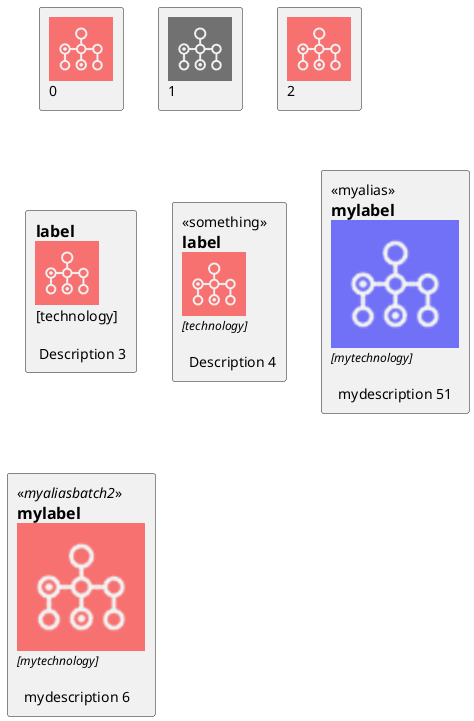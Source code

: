 @startuml
'create equivalent of icons shown here https://github.com/awslabs/aws-icons-for-plantuml


sprite $Batch [64x64/16z] {
xLQ7bjim30CdzFzVtEV1iErPkJpT7iYm5aWDKERujFZ5Bp8YkSvM011VfMzSDy2Mw1JidbCGAtmllmbPuIkoImjyGUsyBV4LV95_Xny50bpW4uTRAjOKu81b
Xa0vbX3OKFG5C0IMNLyxXA_3PvW5hqHSOFBP_Ovk4036hYi0pJdTCgqD6A0g4FQ0hOwygxSikGOanw11AuvtomxXjNiRDECmn21xxTkJP0N4tdy1Gmu5T2GW
6ygFL_sqbx3NvA_FVtt_ri_F1CZNra-10TpNhvVr2KGcyVCOdoBySlpv-jC1ZSVveO36_Fwb0UASqGqG0QpfJgP2Eo60u59-fLVozhhdNk2WTeDpq2O6AAL_
uV7KGPNO2lya17gz1pMiD1VmFNH9IBLNe3xA3q07eNsMy_WdXESwU4jRmddEk-FUuPFjjthiqAEGVUz8rlqmsK1nhtYlklvp7vWRfka0jUNITUdTzgxFyzLx
-Ikh_YdmYr_y0G
}


rectangle "<color:red><$Batch></color>\n0"  as rectangle


'Render a sprite
!procedure $ffoo1()
    rectangle "<$Batch>\n1"
!endprocedure

$ffoo1()


'Render a sprite - with color red
!procedure $ffoo2()
    rectangle "<color:red><$Batch></color>\n2" as 2
!endprocedure

$ffoo2()


'https://github.com/awslabs/aws-icons-for-plantuml/blob/master/dist/General/Disk.puml
'rectangle "==e_label\n<color:e_color><$e_sprite></color>\n//<size:TECHN_FONT_SIZE>[e_techn]</size>//" <<e_stereo>> as e_alias
'!define DiskParticipant(p_alias, p_label, p_techn, p_descr) AWSParticipant(p_alias, p_label, p_techn, p_descr, #232F3E, Disk, Disk)
'https://github.com/awslabs/aws-icons-for-plantuml/blob/master/source/AWSCommon.puml
'common.puml: rectangle "==e_label\n<color:e_color><$e_sprite></color>\n//<size:TECHN_FONT_SIZE>[e_techn]</size>//\n\n e_descr" <<e_stereo>> as e_alias


'Render a sprite - with color red - and add some text
!procedure $ffoo3()
    rectangle "==label\n<color:red><$Batch></color>\n[technology]\n\n Description 3" as 3
!endprocedure

$ffoo3()


'Render a sprite - with color red - and add some text - with some formatting
!procedure $ffoo4()
    rectangle "<<something>>\n==label\n<color:red><$Batch></color>\n//<size:12>[technology]</size>//\n\n  Description 4" as 4
!endprocedure

$ffoo4()



'!procedure $ffoo5($alias, $description="", $label="", $technology="", $scale=1, $colour=red)
'OBSERVATION 1: the next line does not work - sprite is white - not red;  there is where the unquoted keyword comes in
'rectangle "<<$alias>>\n==$label\n<color:$colour><$Batch*$scale></color>\n//<size:12>[$technology]</size>//\n\n  $description 5" as 5
'the next line works i.e. sprite is red
'rectangle "<<//$alias//>>\n==$label\n"<color:red><$Batch*$scale></color>"\n//<size:12>[$technology]</size>//\n\n  $description 5" as $alias
'!endprocedure

'$ffoo5("myalias", "mydescription", "mylabel", "mytechnology", 2, blue)




'unquoted means that you don't have to use quotes when calling the procedure
!unquoted procedure $ffoo51($alias, $description="", $label="", $technology="", $scale=1, $colour=red)
    rectangle "<<$alias>>\n==$label\n<color:$colour><$Batch*$scale></color>\n//<size:12>[$technology]</size>//\n\n  $description 51" as 5
!endprocedure

$ffoo51(myalias, mydescription, mylabel, mytechnology, 2, blue)


!procedure $ffoo6($alias, $description="", $label="", $technology="", $scale=1, $colour=red)
    rectangle "<<//$alias//>>\n==$label\n<color:red><$Batch*$scale></color>\n//<size:12>[$technology]</size>//\n\n  $description 6 " as $alias
!endprocedure

$ffoo6("myaliasbatch2", "mydescription", "mylabel", "mytechnology", 2, blue)



'OBSERVATION 2: can't do something like this 
'    $ffoo6($scale=2)

@enduml